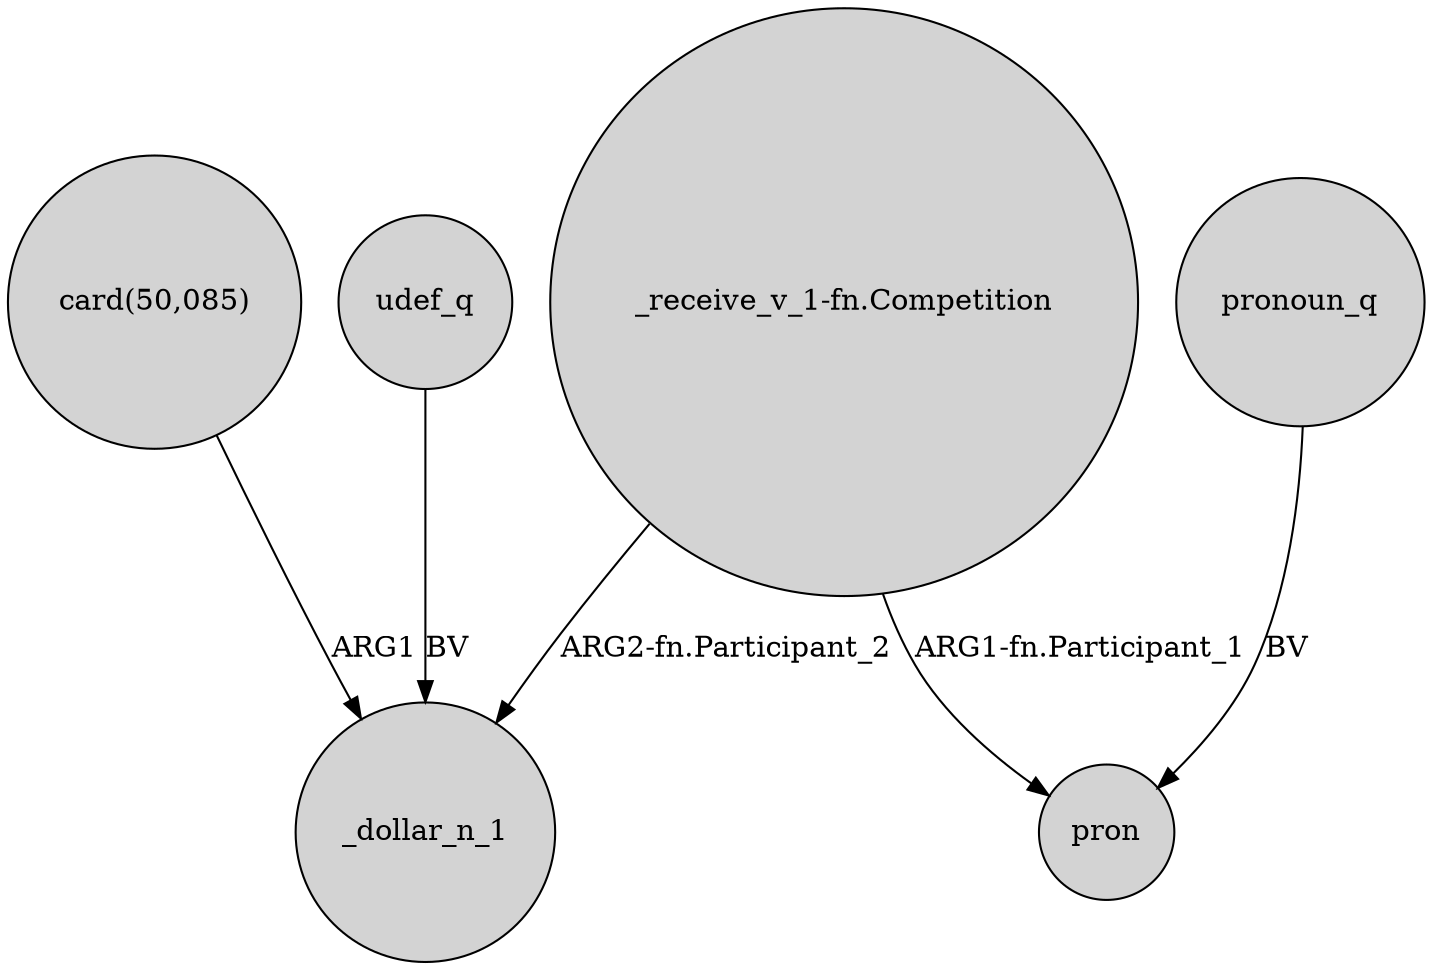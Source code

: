 digraph {
	node [shape=circle style=filled]
	"card(50,085)" -> _dollar_n_1 [label=ARG1]
	udef_q -> _dollar_n_1 [label=BV]
	"_receive_v_1-fn.Competition" -> pron [label="ARG1-fn.Participant_1"]
	"_receive_v_1-fn.Competition" -> _dollar_n_1 [label="ARG2-fn.Participant_2"]
	pronoun_q -> pron [label=BV]
}
